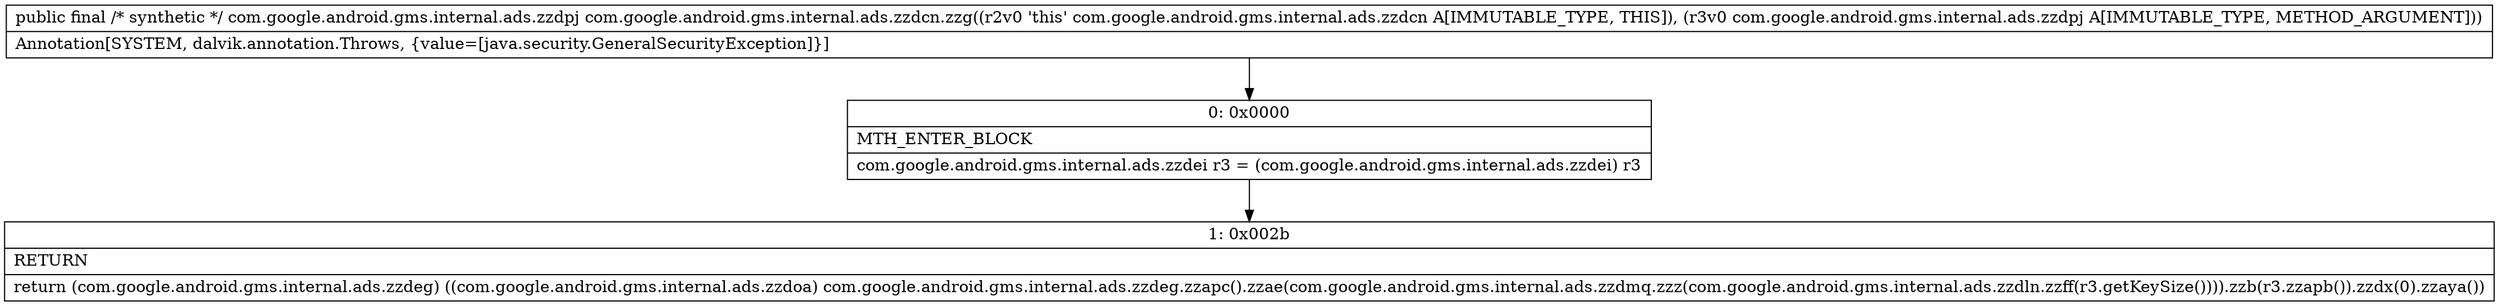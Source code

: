 digraph "CFG forcom.google.android.gms.internal.ads.zzdcn.zzg(Lcom\/google\/android\/gms\/internal\/ads\/zzdpj;)Lcom\/google\/android\/gms\/internal\/ads\/zzdpj;" {
Node_0 [shape=record,label="{0\:\ 0x0000|MTH_ENTER_BLOCK\l|com.google.android.gms.internal.ads.zzdei r3 = (com.google.android.gms.internal.ads.zzdei) r3\l}"];
Node_1 [shape=record,label="{1\:\ 0x002b|RETURN\l|return (com.google.android.gms.internal.ads.zzdeg) ((com.google.android.gms.internal.ads.zzdoa) com.google.android.gms.internal.ads.zzdeg.zzapc().zzae(com.google.android.gms.internal.ads.zzdmq.zzz(com.google.android.gms.internal.ads.zzdln.zzff(r3.getKeySize()))).zzb(r3.zzapb()).zzdx(0).zzaya())\l}"];
MethodNode[shape=record,label="{public final \/* synthetic *\/ com.google.android.gms.internal.ads.zzdpj com.google.android.gms.internal.ads.zzdcn.zzg((r2v0 'this' com.google.android.gms.internal.ads.zzdcn A[IMMUTABLE_TYPE, THIS]), (r3v0 com.google.android.gms.internal.ads.zzdpj A[IMMUTABLE_TYPE, METHOD_ARGUMENT]))  | Annotation[SYSTEM, dalvik.annotation.Throws, \{value=[java.security.GeneralSecurityException]\}]\l}"];
MethodNode -> Node_0;
Node_0 -> Node_1;
}

